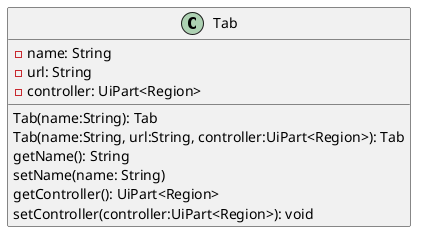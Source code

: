 @startuml
class Tab {
    - name: String
    - url: String
    - controller: UiPart<Region>
    Tab(name:String): Tab
    Tab(name:String, url:String, controller:UiPart<Region>): Tab
    getName(): String
    setName(name: String)
    getController(): UiPart<Region>
    setController(controller:UiPart<Region>): void
}
@enduml
